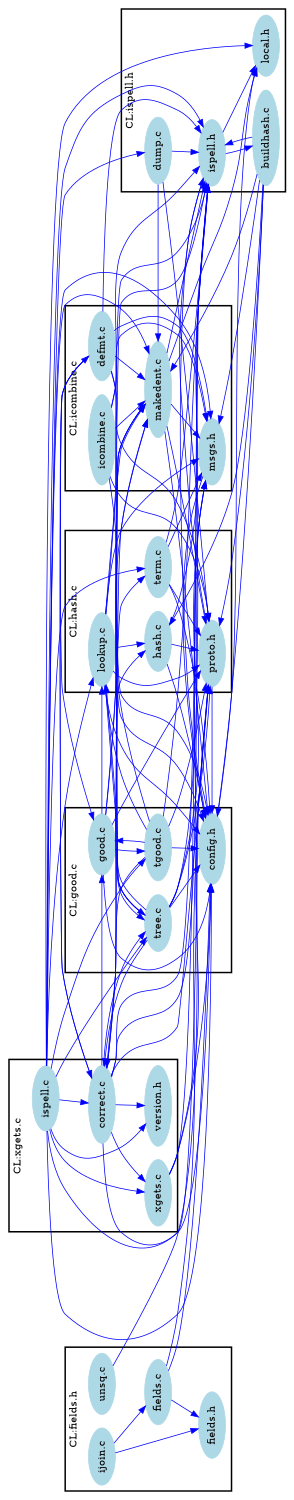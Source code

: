digraph G {
size = "10,10";
rotate = 90;
subgraph cluster0 {
label = "CL:xgets.c";
color = black;
style = bold;
"xgets.c"[label="xgets.c",shape=ellipse,color=lightblue,fontcolor=black,style=filled];
"correct.c"[label="correct.c",shape=ellipse,color=lightblue,fontcolor=black,style=filled];
"ispell.c"[label="ispell.c",shape=ellipse,color=lightblue,fontcolor=black,style=filled];
"version.h"[label="version.h",shape=ellipse,color=lightblue,fontcolor=black,style=filled];
}
subgraph cluster1 {
label = "CL:icombine.c";
color = black;
style = bold;
"icombine.c"[label="icombine.c",shape=ellipse,color=lightblue,fontcolor=black,style=filled];
"makedent.c"[label="makedent.c",shape=ellipse,color=lightblue,fontcolor=black,style=filled];
"defmt.c"[label="defmt.c",shape=ellipse,color=lightblue,fontcolor=black,style=filled];
"msgs.h"[label="msgs.h",shape=ellipse,color=lightblue,fontcolor=black,style=filled];
}
subgraph cluster2 {
label = "CL:good.c";
color = black;
style = bold;
"good.c"[label="good.c",shape=ellipse,color=lightblue,fontcolor=black,style=filled];
"tree.c"[label="tree.c",shape=ellipse,color=lightblue,fontcolor=black,style=filled];
"tgood.c"[label="tgood.c",shape=ellipse,color=lightblue,fontcolor=black,style=filled];
"config.h"[label="config.h",shape=ellipse,color=lightblue,fontcolor=black,style=filled];
}
subgraph cluster3 {
label = "CL:ispell.h";
color = black;
style = bold;
"ispell.h"[label="ispell.h",shape=ellipse,color=lightblue,fontcolor=black,style=filled];
"local.h"[label="local.h",shape=ellipse,color=lightblue,fontcolor=black,style=filled];
"dump.c"[label="dump.c",shape=ellipse,color=lightblue,fontcolor=black,style=filled];
"buildhash.c"[label="buildhash.c",shape=ellipse,color=lightblue,fontcolor=black,style=filled];
}
subgraph cluster4 {
label = "CL:hash.c";
color = black;
style = bold;
"hash.c"[label="hash.c",shape=ellipse,color=lightblue,fontcolor=black,style=filled];
"proto.h"[label="proto.h",shape=ellipse,color=lightblue,fontcolor=black,style=filled];
"lookup.c"[label="lookup.c",shape=ellipse,color=lightblue,fontcolor=black,style=filled];
"term.c"[label="term.c",shape=ellipse,color=lightblue,fontcolor=black,style=filled];
}
subgraph cluster5 {
label = "CL:fields.h";
color = black;
style = bold;
"fields.h"[label="fields.h",shape=ellipse,color=lightblue,fontcolor=black,style=filled];
"fields.c"[label="fields.c",shape=ellipse,color=lightblue,fontcolor=black,style=filled];
"unsq.c"[label="unsq.c",shape=ellipse,color=lightblue,fontcolor=black,style=filled];
"ijoin.c"[label="ijoin.c",shape=ellipse,color=lightblue,fontcolor=black,style=filled];
}
"ispell.c" -> "version.h"[color=blue,font=6];
"tree.c" -> "msgs.h"[color=blue,font=6];
"icombine.c" -> "makedent.c"[color=blue,font=6];
"good.c" -> "ispell.h"[color=blue,font=6];
"dump.c" -> "makedent.c"[color=blue,font=6];
"correct.c" -> "good.c"[color=blue,font=6];
"ispell.c" -> "tree.c"[color=blue,font=6];
"tgood.c" -> "makedent.c"[color=blue,font=6];
"msgs.h" -> "config.h"[color=blue,font=6];
"ispell.h" -> "local.h"[color=blue,font=6];
"defmt.c" -> "ispell.h"[color=blue,font=6];
"defmt.c" -> "correct.c"[color=blue,font=6];
"correct.c" -> "defmt.c"[color=blue,font=6];
"correct.c" -> "version.h"[color=blue,font=6];
"buildhash.c" -> "config.h"[color=blue,font=6];
"ispell.c" -> "config.h"[color=blue,font=6];
"lookup.c" -> "proto.h"[color=blue,font=6];
"icombine.c" -> "msgs.h"[color=blue,font=6];
"tree.c" -> "ispell.h"[color=blue,font=6];
"tree.c" -> "correct.c"[color=blue,font=6];
"lookup.c" -> "hash.c"[color=blue,font=6];
"correct.c" -> "tree.c"[color=blue,font=6];
"term.c" -> "msgs.h"[color=blue,font=6];
"ispell.c" -> "dump.c"[color=blue,font=6];
"makedent.c" -> "msgs.h"[color=blue,font=6];
"ispell.h" -> "config.h"[color=blue,font=6];
"ispell.c" -> "term.c"[color=blue,font=6];
"hash.c" -> "proto.h"[color=blue,font=6];
"correct.c" -> "config.h"[color=blue,font=6];
"buildhash.c" -> "makedent.c"[color=blue,font=6];
"xgets.c" -> "config.h"[color=blue,font=6];
"ispell.c" -> "tgood.c"[color=blue,font=6];
"ispell.c" -> "makedent.c"[color=blue,font=6];
"good.c" -> "lookup.c"[color=blue,font=6];
"icombine.c" -> "ispell.h"[color=blue,font=6];
"dump.c" -> "ispell.h"[color=blue,font=6];
"term.c" -> "ispell.h"[color=blue,font=6];
"good.c" -> "proto.h"[color=blue,font=6];
"correct.c" -> "term.c"[color=blue,font=6];
"tgood.c" -> "ispell.h"[color=blue,font=6];
"tgood.c" -> "correct.c"[color=blue,font=6];
"makedent.c" -> "ispell.h"[color=blue,font=6];
"correct.c" -> "makedent.c"[color=blue,font=6];
"buildhash.c" -> "msgs.h"[color=blue,font=6];
"ispell.c" -> "msgs.h"[color=blue,font=6];
"defmt.c" -> "proto.h"[color=blue,font=6];
"tree.c" -> "lookup.c"[color=blue,font=6];
"lookup.c" -> "tree.c"[color=blue,font=6];
"fields.c" -> "proto.h"[color=blue,font=6];
"tree.c" -> "proto.h"[color=blue,font=6];
"lookup.c" -> "config.h"[color=blue,font=6];
"correct.c" -> "msgs.h"[color=blue,font=6];
"unsq.c" -> "msgs.h"[color=blue,font=6];
"tree.c" -> "hash.c"[color=blue,font=6];
"ispell.h" -> "buildhash.c"[color=blue,font=6];
"buildhash.c" -> "ispell.h"[color=blue,font=6];
"ispell.c" -> "ispell.h"[color=blue,font=6];
"ispell.c" -> "correct.c"[color=blue,font=6];
"defmt.c" -> "good.c"[color=blue,font=6];
"proto.h" -> "config.h"[color=blue,font=6];
"ispell.c" -> "xgets.c"[color=blue,font=6];
"hash.c" -> "config.h"[color=blue,font=6];
"tgood.c" -> "lookup.c"[color=blue,font=6];
"lookup.c" -> "makedent.c"[color=blue,font=6];
"icombine.c" -> "proto.h"[color=blue,font=6];
"dump.c" -> "proto.h"[color=blue,font=6];
"correct.c" -> "ispell.h"[color=blue,font=6];
"xgets.c" -> "ispell.h"[color=blue,font=6];
"term.c" -> "proto.h"[color=blue,font=6];
"correct.c" -> "xgets.c"[color=blue,font=6];
"tgood.c" -> "proto.h"[color=blue,font=6];
"makedent.c" -> "proto.h"[color=blue,font=6];
"good.c" -> "config.h"[color=blue,font=6];
"lookup.c" -> "msgs.h"[color=blue,font=6];
"defmt.c" -> "config.h"[color=blue,font=6];
"config.h" -> "local.h"[color=blue,font=6];
"ispell.c" -> "lookup.c"[color=blue,font=6];
"tgood.c" -> "good.c"[color=blue,font=6];
"good.c" -> "tgood.c"[color=blue,font=6];
"good.c" -> "makedent.c"[color=blue,font=6];
"fields.c" -> "config.h"[color=blue,font=6];
"tree.c" -> "config.h"[color=blue,font=6];
"fields.c" -> "fields.h"[color=blue,font=6];
"buildhash.c" -> "proto.h"[color=blue,font=6];
"ispell.c" -> "proto.h"[color=blue,font=6];
"ijoin.c" -> "fields.c"[color=blue,font=6];
"buildhash.c" -> "hash.c"[color=blue,font=6];
"makedent.c" -> "local.h"[color=blue,font=6];
"defmt.c" -> "makedent.c"[color=blue,font=6];
"lookup.c" -> "ispell.h"[color=blue,font=6];
"tree.c" -> "makedent.c"[color=blue,font=6];
"proto.h" -> "ispell.h"[color=blue,font=6];
"makedent.c" -> "tree.c"[color=blue,font=6];
"ijoin.c" -> "fields.h"[color=blue,font=6];
"icombine.c" -> "config.h"[color=blue,font=6];
"correct.c" -> "proto.h"[color=blue,font=6];
"xgets.c" -> "proto.h"[color=blue,font=6];
"hash.c" -> "ispell.h"[color=blue,font=6];
"term.c" -> "config.h"[color=blue,font=6];
"defmt.c" -> "msgs.h"[color=blue,font=6];
"tgood.c" -> "config.h"[color=blue,font=6];
"makedent.c" -> "config.h"[color=blue,font=6];
"ispell.c" -> "local.h"[color=blue,font=6];
}